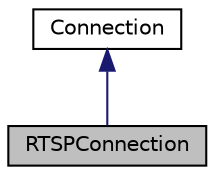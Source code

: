 digraph "RTSPConnection"
{
  edge [fontname="Helvetica",fontsize="10",labelfontname="Helvetica",labelfontsize="10"];
  node [fontname="Helvetica",fontsize="10",shape=record];
  Node0 [label="RTSPConnection",height=0.2,width=0.4,color="black", fillcolor="grey75", style="filled", fontcolor="black"];
  Node1 -> Node0 [dir="back",color="midnightblue",fontsize="10",style="solid",fontname="Helvetica"];
  Node1 [label="Connection",height=0.2,width=0.4,color="black", fillcolor="white", style="filled",URL="$classConnection.html",tooltip="A base class that unifies all kinds of connections (RTSP and SDP). "];
}
